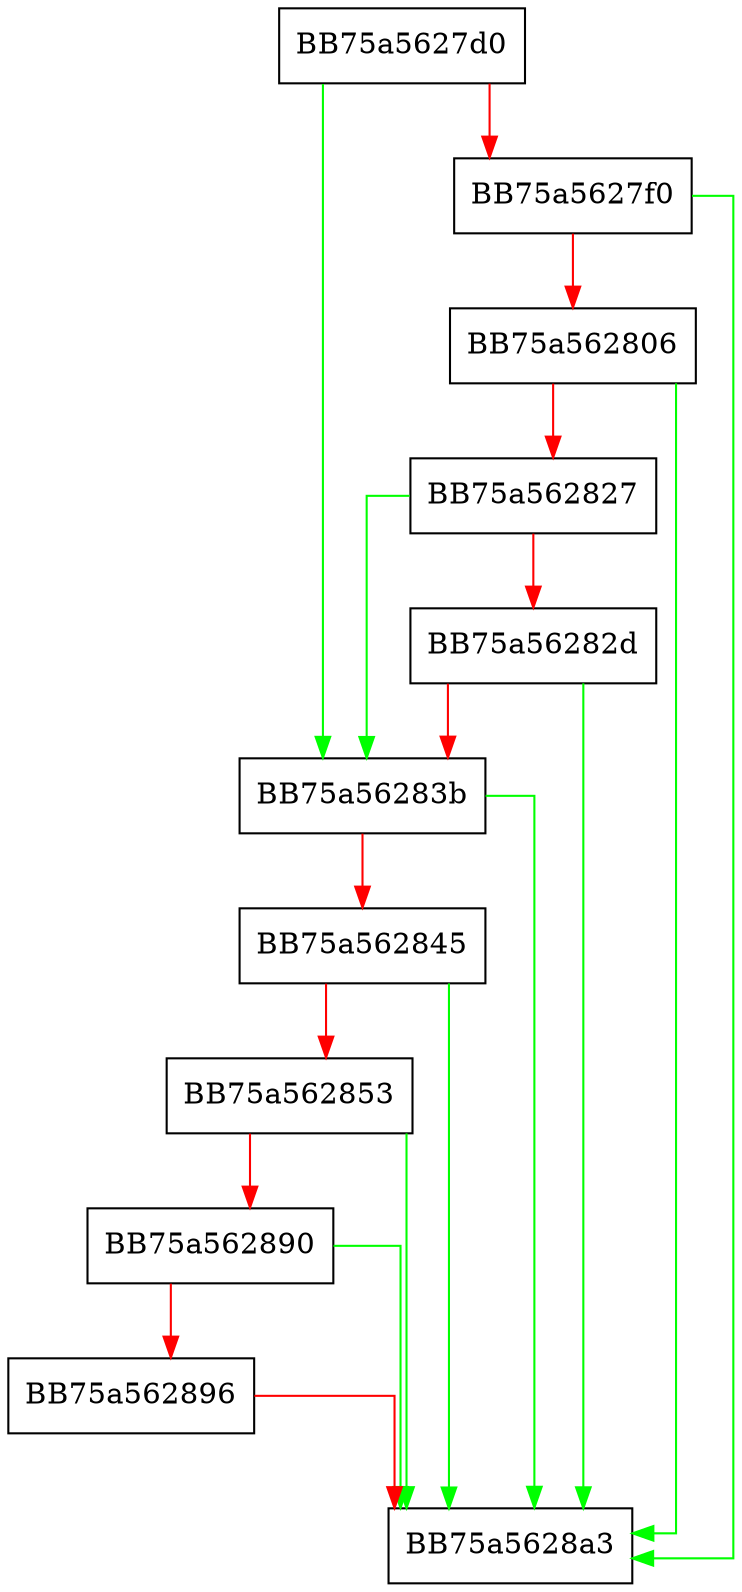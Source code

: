 digraph sqlite3PagerCloseWal {
  node [shape="box"];
  graph [splines=ortho];
  BB75a5627d0 -> BB75a56283b [color="green"];
  BB75a5627d0 -> BB75a5627f0 [color="red"];
  BB75a5627f0 -> BB75a5628a3 [color="green"];
  BB75a5627f0 -> BB75a562806 [color="red"];
  BB75a562806 -> BB75a5628a3 [color="green"];
  BB75a562806 -> BB75a562827 [color="red"];
  BB75a562827 -> BB75a56283b [color="green"];
  BB75a562827 -> BB75a56282d [color="red"];
  BB75a56282d -> BB75a5628a3 [color="green"];
  BB75a56282d -> BB75a56283b [color="red"];
  BB75a56283b -> BB75a5628a3 [color="green"];
  BB75a56283b -> BB75a562845 [color="red"];
  BB75a562845 -> BB75a5628a3 [color="green"];
  BB75a562845 -> BB75a562853 [color="red"];
  BB75a562853 -> BB75a5628a3 [color="green"];
  BB75a562853 -> BB75a562890 [color="red"];
  BB75a562890 -> BB75a5628a3 [color="green"];
  BB75a562890 -> BB75a562896 [color="red"];
  BB75a562896 -> BB75a5628a3 [color="red"];
}